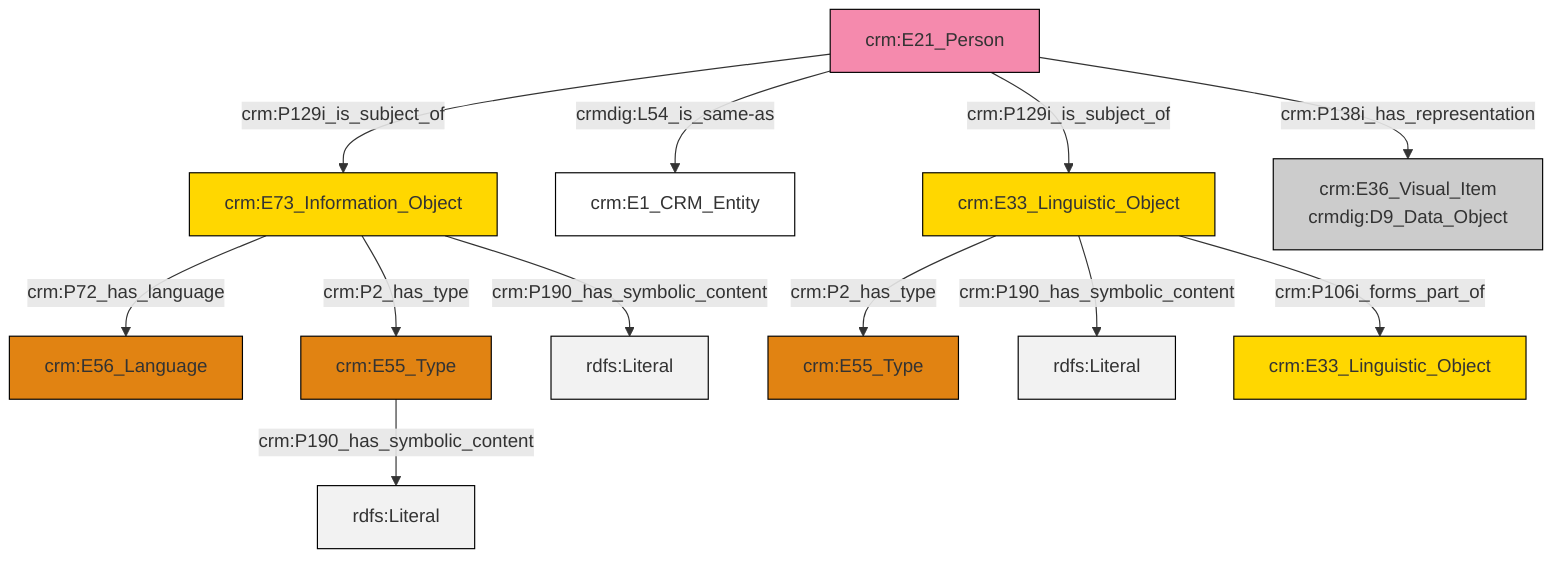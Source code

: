 graph TD
classDef Literal fill:#f2f2f2,stroke:#000000;
classDef CRM_Entity fill:#FFFFFF,stroke:#000000;
classDef Temporal_Entity fill:#00C9E6, stroke:#000000;
classDef Type fill:#E18312, stroke:#000000;
classDef Time-Span fill:#2C9C91, stroke:#000000;
classDef Appellation fill:#FFEB7F, stroke:#000000;
classDef Place fill:#008836, stroke:#000000;
classDef Persistent_Item fill:#B266B2, stroke:#000000;
classDef Conceptual_Object fill:#FFD700, stroke:#000000;
classDef Physical_Thing fill:#D2B48C, stroke:#000000;
classDef Actor fill:#f58aad, stroke:#000000;
classDef PC_Classes fill:#4ce600, stroke:#000000;
classDef Multi fill:#cccccc,stroke:#000000;

0["crm:E21_Person"]:::Actor -->|crm:P129i_is_subject_of| 1["crm:E73_Information_Object"]:::Conceptual_Object
2["crm:E33_Linguistic_Object"]:::Conceptual_Object -->|crm:P2_has_type| 3["crm:E55_Type"]:::Type
0["crm:E21_Person"]:::Actor -->|crmdig:L54_is_same-as| 4["crm:E1_CRM_Entity"]:::CRM_Entity
2["crm:E33_Linguistic_Object"]:::Conceptual_Object -->|crm:P190_has_symbolic_content| 7[rdfs:Literal]:::Literal
1["crm:E73_Information_Object"]:::Conceptual_Object -->|crm:P72_has_language| 9["crm:E56_Language"]:::Type
0["crm:E21_Person"]:::Actor -->|crm:P129i_is_subject_of| 2["crm:E33_Linguistic_Object"]:::Conceptual_Object
14["crm:E55_Type"]:::Type -->|crm:P190_has_symbolic_content| 15[rdfs:Literal]:::Literal
1["crm:E73_Information_Object"]:::Conceptual_Object -->|crm:P2_has_type| 14["crm:E55_Type"]:::Type
1["crm:E73_Information_Object"]:::Conceptual_Object -->|crm:P190_has_symbolic_content| 16[rdfs:Literal]:::Literal
2["crm:E33_Linguistic_Object"]:::Conceptual_Object -->|crm:P106i_forms_part_of| 10["crm:E33_Linguistic_Object"]:::Conceptual_Object
0["crm:E21_Person"]:::Actor -->|crm:P138i_has_representation| 12["crm:E36_Visual_Item<br>crmdig:D9_Data_Object"]:::Multi